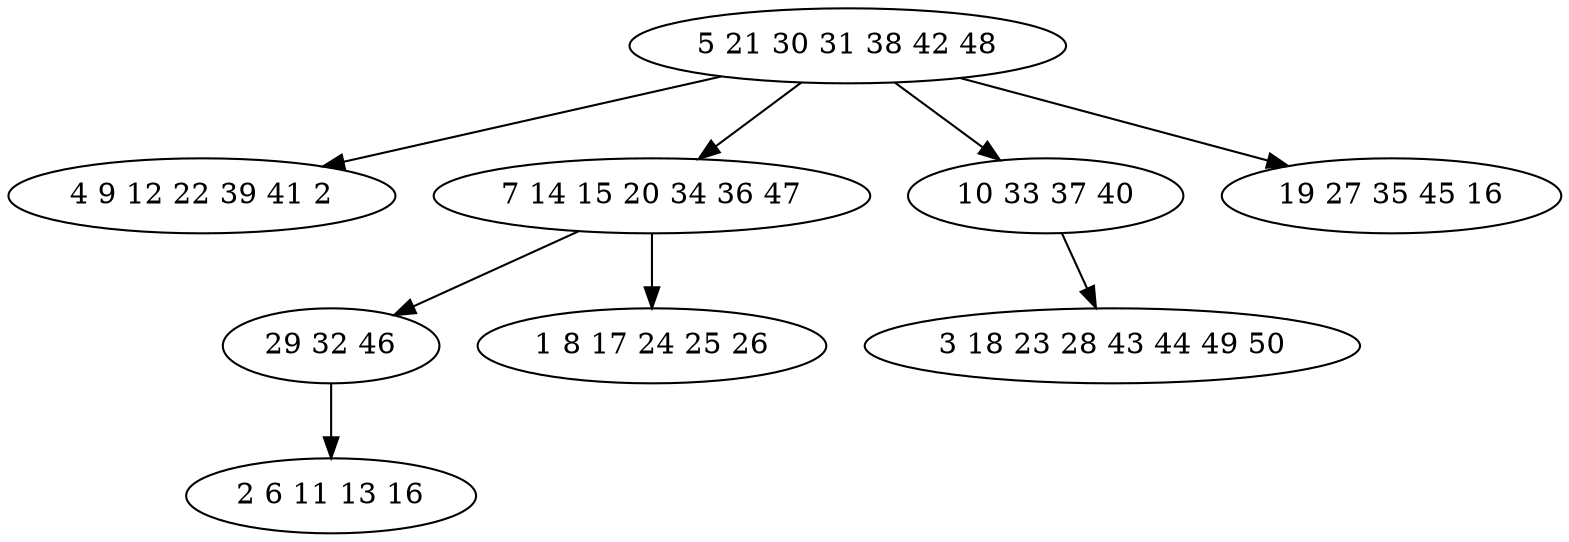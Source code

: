 digraph true_tree {
	"0" -> "1"
	"0" -> "2"
	"0" -> "3"
	"2" -> "4"
	"4" -> "5"
	"0" -> "6"
	"2" -> "7"
	"3" -> "8"
	"0" [label="5 21 30 31 38 42 48"];
	"1" [label="4 9 12 22 39 41 2"];
	"2" [label="7 14 15 20 34 36 47"];
	"3" [label="10 33 37 40"];
	"4" [label="29 32 46"];
	"5" [label="2 6 11 13 16"];
	"6" [label="19 27 35 45 16"];
	"7" [label="1 8 17 24 25 26"];
	"8" [label="3 18 23 28 43 44 49 50"];
}
